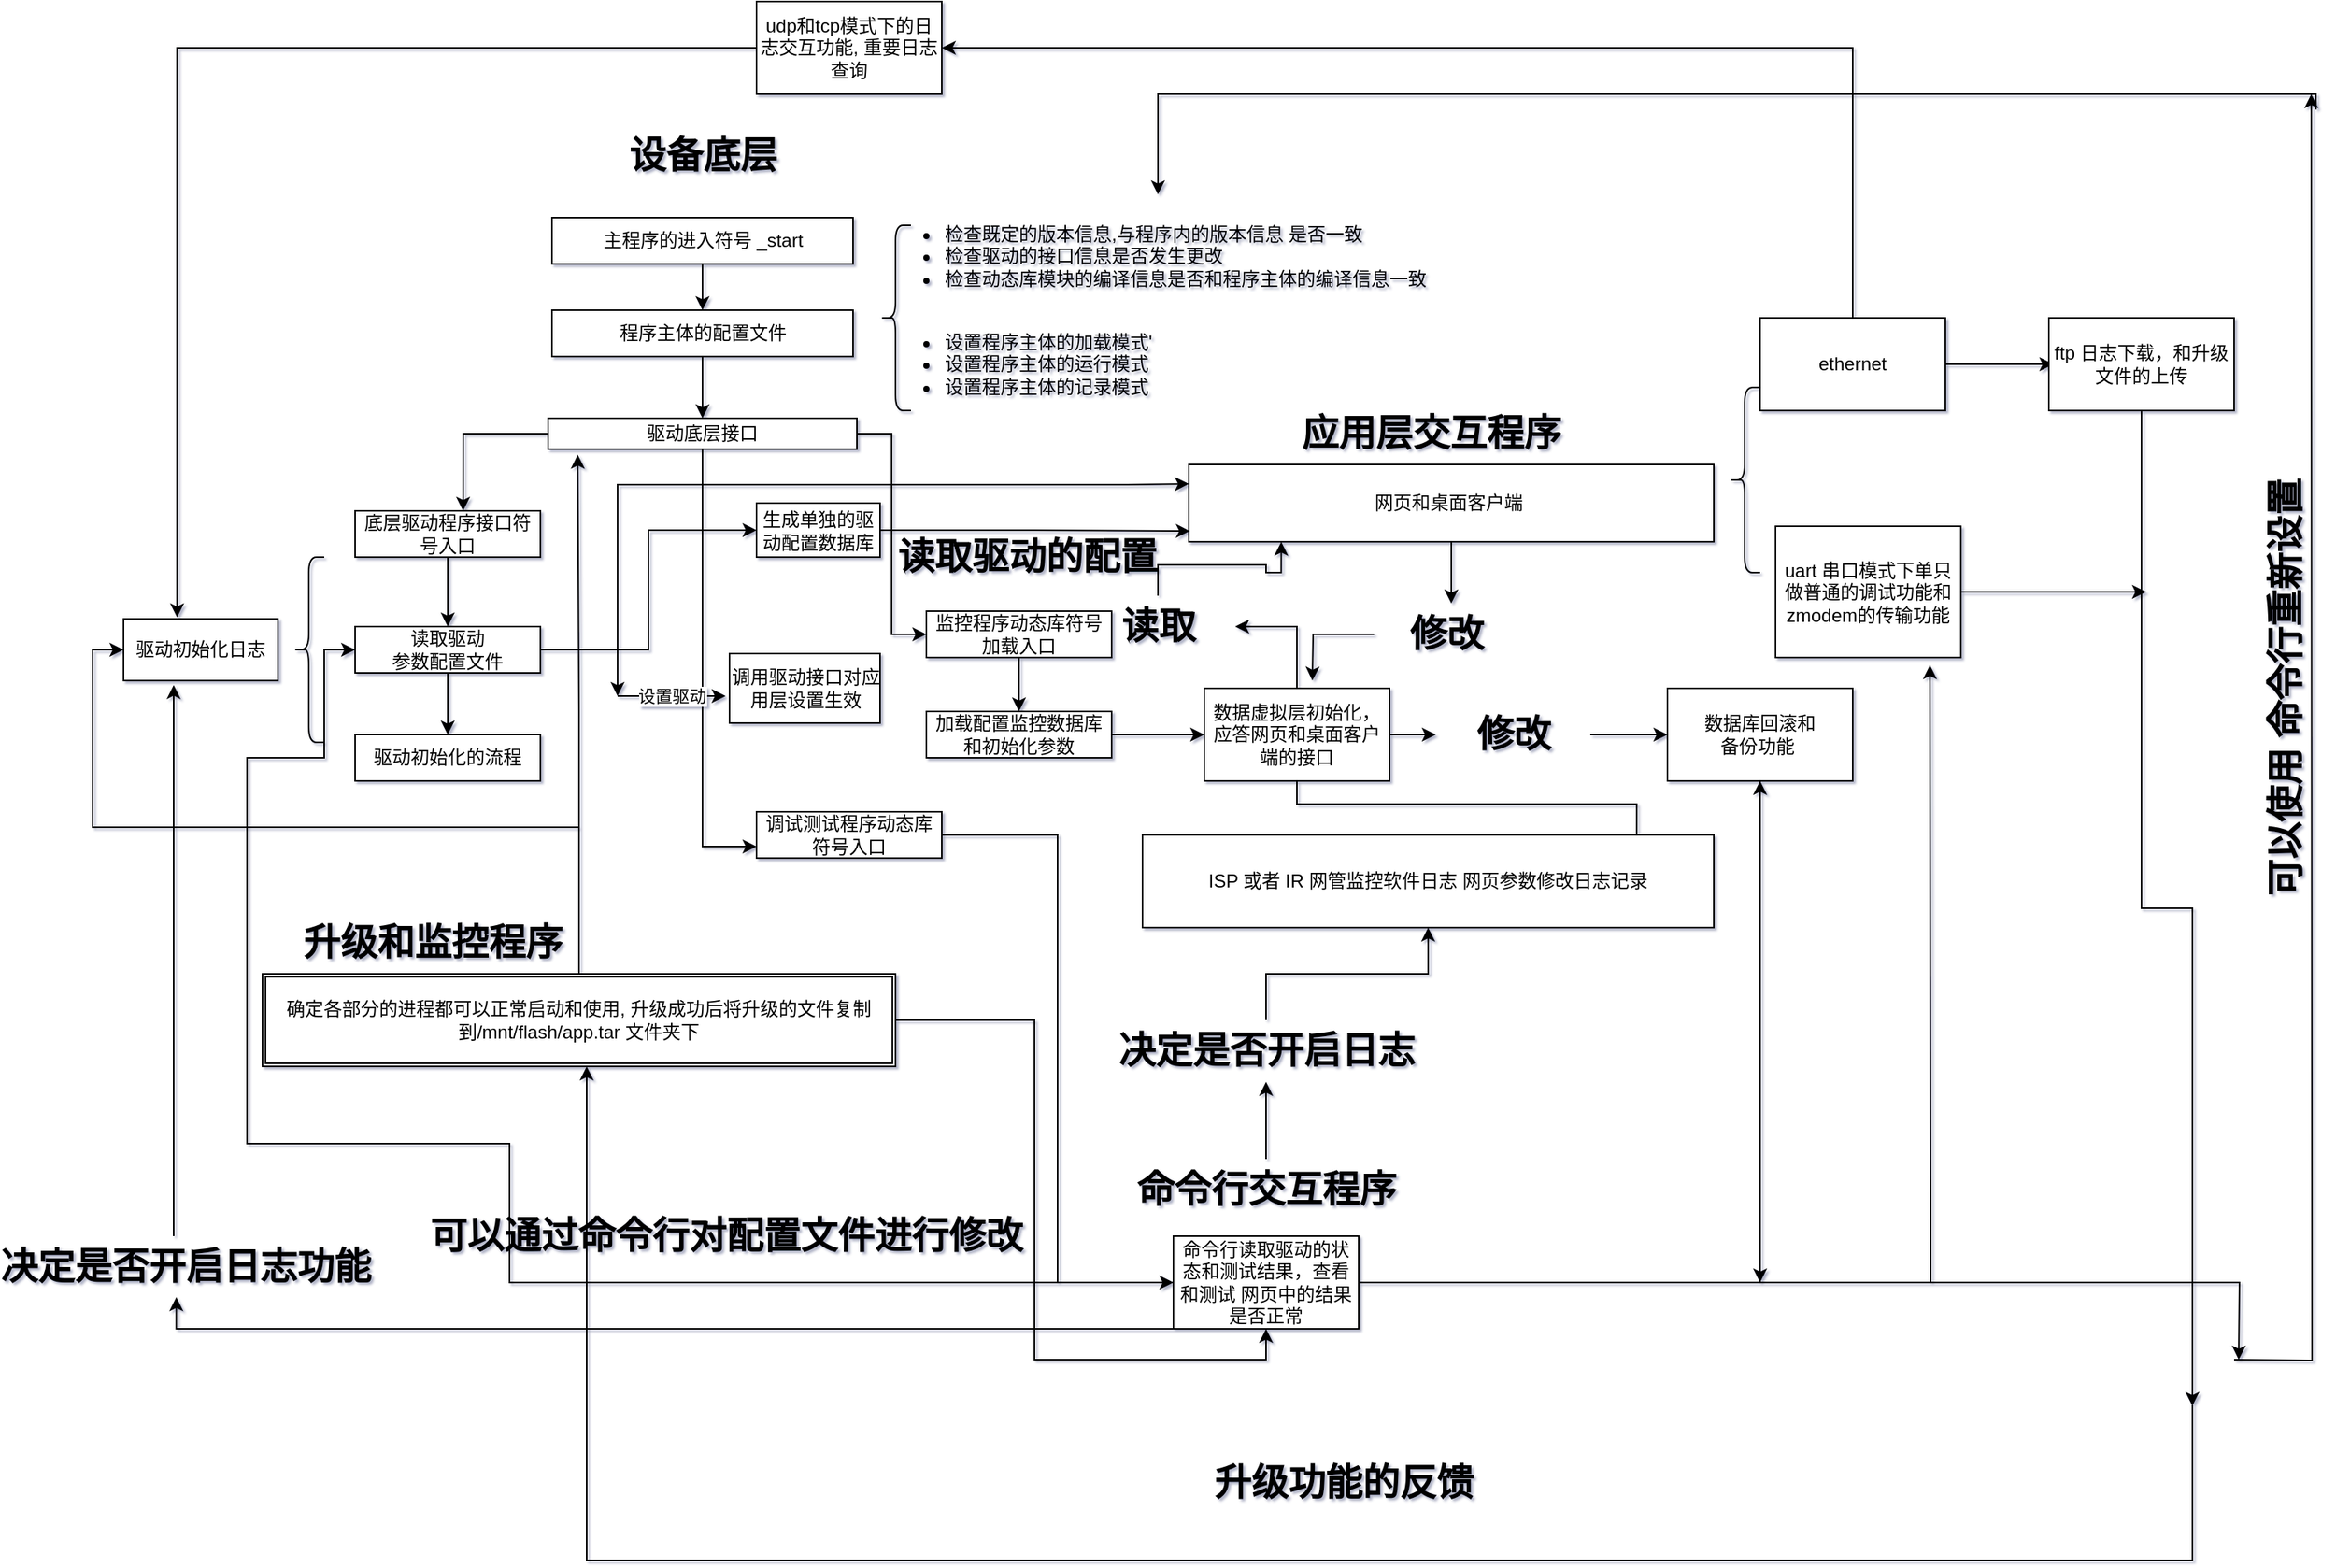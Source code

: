 <mxfile version="15.4.0" type="device" pages="4"><diagram id="JNvBNj6rAkONGL-qfzdJ" name="Arm结构下的驱动程序结构"><mxGraphModel dx="2415" dy="810" grid="1" gridSize="10" guides="1" tooltips="1" connect="1" arrows="1" fold="1" page="1" pageScale="1" pageWidth="827" pageHeight="1169" background="#ffffff" math="0" shadow="1"><root><mxCell id="0"/><mxCell id="1" parent="0"/><mxCell id="C1MMeybapNz4MI1N-N6z-39" style="edgeStyle=orthogonalEdgeStyle;rounded=0;orthogonalLoop=1;jettySize=auto;html=1;" parent="1" source="R7PBh60IUYnLn7gd35p3-3" target="C1MMeybapNz4MI1N-N6z-38" edge="1"><mxGeometry relative="1" as="geometry"/></mxCell><mxCell id="R7PBh60IUYnLn7gd35p3-3" value="监控程序动态库符号加载入口" style="rounded=0;whiteSpace=wrap;html=1;" parent="1" vertex="1"><mxGeometry x="220" y="455" width="120" height="30" as="geometry"/></mxCell><mxCell id="C1MMeybapNz4MI1N-N6z-33" style="edgeStyle=orthogonalEdgeStyle;rounded=0;orthogonalLoop=1;jettySize=auto;html=1;entryX=0.5;entryY=0;entryDx=0;entryDy=0;" parent="1" source="R7PBh60IUYnLn7gd35p3-4" target="C1MMeybapNz4MI1N-N6z-8" edge="1"><mxGeometry relative="1" as="geometry"/></mxCell><mxCell id="R7PBh60IUYnLn7gd35p3-4" value="底层驱动程序接口符号入口" style="rounded=0;whiteSpace=wrap;html=1;" parent="1" vertex="1"><mxGeometry x="-150" y="390" width="120" height="30" as="geometry"/></mxCell><mxCell id="C1MMeybapNz4MI1N-N6z-73" style="edgeStyle=orthogonalEdgeStyle;rounded=0;orthogonalLoop=1;jettySize=auto;html=1;entryX=0;entryY=0.5;entryDx=0;entryDy=0;" parent="1" source="R7PBh60IUYnLn7gd35p3-5" target="C1MMeybapNz4MI1N-N6z-74" edge="1"><mxGeometry relative="1" as="geometry"><mxPoint x="370" y="595" as="targetPoint"/></mxGeometry></mxCell><mxCell id="R7PBh60IUYnLn7gd35p3-5" value="调试测试程序动态库 符号入口" style="rounded=0;whiteSpace=wrap;html=1;" parent="1" vertex="1"><mxGeometry x="110" y="585" width="120" height="30" as="geometry"/></mxCell><mxCell id="C1MMeybapNz4MI1N-N6z-34" value="" style="edgeStyle=orthogonalEdgeStyle;rounded=0;orthogonalLoop=1;jettySize=auto;html=1;" parent="1" source="C1MMeybapNz4MI1N-N6z-8" target="C1MMeybapNz4MI1N-N6z-28" edge="1"><mxGeometry relative="1" as="geometry"/></mxCell><mxCell id="VEeFFGJiNLlVNkfHnyaY-52" style="edgeStyle=orthogonalEdgeStyle;rounded=0;orthogonalLoop=1;jettySize=auto;html=1;entryX=0;entryY=0.5;entryDx=0;entryDy=0;" parent="1" source="C1MMeybapNz4MI1N-N6z-8" target="VEeFFGJiNLlVNkfHnyaY-53" edge="1"><mxGeometry relative="1" as="geometry"><mxPoint x="110" y="480" as="targetPoint"/></mxGeometry></mxCell><mxCell id="C1MMeybapNz4MI1N-N6z-8" value="读取驱动&lt;br&gt;参数配置文件" style="rounded=0;whiteSpace=wrap;html=1;" parent="1" vertex="1"><mxGeometry x="-150" y="465" width="120" height="30" as="geometry"/></mxCell><mxCell id="C1MMeybapNz4MI1N-N6z-54" value="" style="edgeStyle=orthogonalEdgeStyle;rounded=0;orthogonalLoop=1;jettySize=auto;html=1;" parent="1" source="C1MMeybapNz4MI1N-N6z-16" target="C1MMeybapNz4MI1N-N6z-48" edge="1"><mxGeometry relative="1" as="geometry"/></mxCell><mxCell id="C1MMeybapNz4MI1N-N6z-16" value="网页和桌面客户端&amp;nbsp;" style="rounded=0;whiteSpace=wrap;html=1;" parent="1" vertex="1"><mxGeometry x="390" y="360" width="340" height="50" as="geometry"/></mxCell><mxCell id="C1MMeybapNz4MI1N-N6z-19" value="设备底层" style="text;strokeColor=none;fillColor=none;html=1;fontSize=24;fontStyle=1;verticalAlign=middle;align=center;" parent="1" vertex="1"><mxGeometry x="25" y="140" width="100" height="40" as="geometry"/></mxCell><mxCell id="C1MMeybapNz4MI1N-N6z-20" value="应用层交互程序&amp;nbsp;" style="text;strokeColor=none;fillColor=none;html=1;fontSize=24;fontStyle=1;verticalAlign=middle;align=center;" parent="1" vertex="1"><mxGeometry x="490" y="320" width="120" height="40" as="geometry"/></mxCell><mxCell id="C1MMeybapNz4MI1N-N6z-35" style="edgeStyle=orthogonalEdgeStyle;rounded=0;orthogonalLoop=1;jettySize=auto;html=1;entryX=0.583;entryY=0;entryDx=0;entryDy=0;entryPerimeter=0;" parent="1" source="C1MMeybapNz4MI1N-N6z-23" target="R7PBh60IUYnLn7gd35p3-4" edge="1"><mxGeometry relative="1" as="geometry"/></mxCell><mxCell id="C1MMeybapNz4MI1N-N6z-36" style="edgeStyle=orthogonalEdgeStyle;rounded=0;orthogonalLoop=1;jettySize=auto;html=1;entryX=0;entryY=0.5;entryDx=0;entryDy=0;" parent="1" source="C1MMeybapNz4MI1N-N6z-23" target="R7PBh60IUYnLn7gd35p3-3" edge="1"><mxGeometry relative="1" as="geometry"/></mxCell><mxCell id="C1MMeybapNz4MI1N-N6z-37" style="edgeStyle=orthogonalEdgeStyle;rounded=0;orthogonalLoop=1;jettySize=auto;html=1;entryX=0;entryY=0.75;entryDx=0;entryDy=0;" parent="1" source="C1MMeybapNz4MI1N-N6z-23" target="R7PBh60IUYnLn7gd35p3-5" edge="1"><mxGeometry relative="1" as="geometry"/></mxCell><mxCell id="C1MMeybapNz4MI1N-N6z-23" value="驱动底层接口" style="whiteSpace=wrap;html=1;" parent="1" vertex="1"><mxGeometry x="-25" y="330" width="200" height="20" as="geometry"/></mxCell><mxCell id="C1MMeybapNz4MI1N-N6z-28" value="驱动初始化的流程" style="rounded=0;whiteSpace=wrap;html=1;" parent="1" vertex="1"><mxGeometry x="-150" y="535" width="120" height="30" as="geometry"/></mxCell><mxCell id="C1MMeybapNz4MI1N-N6z-41" value="" style="edgeStyle=orthogonalEdgeStyle;rounded=0;orthogonalLoop=1;jettySize=auto;html=1;" parent="1" source="C1MMeybapNz4MI1N-N6z-38" target="C1MMeybapNz4MI1N-N6z-40" edge="1"><mxGeometry relative="1" as="geometry"/></mxCell><mxCell id="C1MMeybapNz4MI1N-N6z-38" value="加载配置监控数据库和初始化参数" style="rounded=0;whiteSpace=wrap;html=1;" parent="1" vertex="1"><mxGeometry x="220" y="520" width="120" height="30" as="geometry"/></mxCell><mxCell id="C1MMeybapNz4MI1N-N6z-64" style="edgeStyle=orthogonalEdgeStyle;rounded=0;orthogonalLoop=1;jettySize=auto;html=1;entryX=1;entryY=0.5;entryDx=0;entryDy=0;" parent="1" source="C1MMeybapNz4MI1N-N6z-40" target="C1MMeybapNz4MI1N-N6z-60" edge="1"><mxGeometry relative="1" as="geometry"/></mxCell><mxCell id="C1MMeybapNz4MI1N-N6z-66" value="" style="edgeStyle=orthogonalEdgeStyle;rounded=0;orthogonalLoop=1;jettySize=auto;html=1;" parent="1" source="C1MMeybapNz4MI1N-N6z-40" target="C1MMeybapNz4MI1N-N6z-65" edge="1"><mxGeometry relative="1" as="geometry"/></mxCell><mxCell id="dx-L80uG-xMZ-1xt5PVe-23" style="edgeStyle=orthogonalEdgeStyle;rounded=0;orthogonalLoop=1;jettySize=auto;html=1;entryX=0.865;entryY=0.167;entryDx=0;entryDy=0;entryPerimeter=0;" parent="1" source="C1MMeybapNz4MI1N-N6z-40" target="dx-L80uG-xMZ-1xt5PVe-17" edge="1"><mxGeometry relative="1" as="geometry"><Array as="points"><mxPoint x="460" y="580"/><mxPoint x="680" y="580"/></Array></mxGeometry></mxCell><mxCell id="C1MMeybapNz4MI1N-N6z-40" value="数据虚拟层初始化，应答网页和桌面客户端的接口" style="whiteSpace=wrap;html=1;rounded=0;" parent="1" vertex="1"><mxGeometry x="400" y="505" width="120" height="60" as="geometry"/></mxCell><mxCell id="C1MMeybapNz4MI1N-N6z-90" style="edgeStyle=orthogonalEdgeStyle;rounded=0;orthogonalLoop=1;jettySize=auto;html=1;" parent="1" source="C1MMeybapNz4MI1N-N6z-44" edge="1"><mxGeometry relative="1" as="geometry"><mxPoint x="760" y="890" as="targetPoint"/></mxGeometry></mxCell><mxCell id="C1MMeybapNz4MI1N-N6z-44" value="数据库回滚和&lt;br&gt;备份功能&amp;nbsp;" style="whiteSpace=wrap;html=1;rounded=0;" parent="1" vertex="1"><mxGeometry x="700" y="505" width="120" height="60" as="geometry"/></mxCell><mxCell id="C1MMeybapNz4MI1N-N6z-51" style="edgeStyle=orthogonalEdgeStyle;rounded=0;orthogonalLoop=1;jettySize=auto;html=1;" parent="1" source="C1MMeybapNz4MI1N-N6z-48" edge="1"><mxGeometry relative="1" as="geometry"><mxPoint x="470" y="500" as="targetPoint"/></mxGeometry></mxCell><mxCell id="C1MMeybapNz4MI1N-N6z-48" value="修改&amp;nbsp;" style="text;strokeColor=none;fillColor=none;html=1;fontSize=24;fontStyle=1;verticalAlign=middle;align=center;" parent="1" vertex="1"><mxGeometry x="510" y="450" width="100" height="40" as="geometry"/></mxCell><mxCell id="VEeFFGJiNLlVNkfHnyaY-58" style="edgeStyle=orthogonalEdgeStyle;rounded=0;orthogonalLoop=1;jettySize=auto;html=1;entryX=0.176;entryY=1;entryDx=0;entryDy=0;entryPerimeter=0;" parent="1" source="C1MMeybapNz4MI1N-N6z-60" target="C1MMeybapNz4MI1N-N6z-16" edge="1"><mxGeometry relative="1" as="geometry"/></mxCell><mxCell id="C1MMeybapNz4MI1N-N6z-60" value="读取" style="text;strokeColor=none;fillColor=none;html=1;fontSize=24;fontStyle=1;verticalAlign=middle;align=center;" parent="1" vertex="1"><mxGeometry x="320" y="445" width="100" height="40" as="geometry"/></mxCell><mxCell id="C1MMeybapNz4MI1N-N6z-70" value="" style="edgeStyle=orthogonalEdgeStyle;rounded=0;orthogonalLoop=1;jettySize=auto;html=1;" parent="1" source="C1MMeybapNz4MI1N-N6z-65" target="C1MMeybapNz4MI1N-N6z-44" edge="1"><mxGeometry relative="1" as="geometry"/></mxCell><mxCell id="C1MMeybapNz4MI1N-N6z-65" value="修改" style="text;strokeColor=none;fillColor=none;html=1;fontSize=24;fontStyle=1;verticalAlign=middle;align=center;" parent="1" vertex="1"><mxGeometry x="550" y="515" width="100" height="40" as="geometry"/></mxCell><mxCell id="C1MMeybapNz4MI1N-N6z-86" style="edgeStyle=orthogonalEdgeStyle;rounded=0;orthogonalLoop=1;jettySize=auto;html=1;" parent="1" source="C1MMeybapNz4MI1N-N6z-74" edge="1"><mxGeometry relative="1" as="geometry"><mxPoint x="870" y="490" as="targetPoint"/></mxGeometry></mxCell><mxCell id="C1MMeybapNz4MI1N-N6z-88" style="edgeStyle=orthogonalEdgeStyle;rounded=0;orthogonalLoop=1;jettySize=auto;html=1;" parent="1" source="C1MMeybapNz4MI1N-N6z-74" target="C1MMeybapNz4MI1N-N6z-44" edge="1"><mxGeometry relative="1" as="geometry"><mxPoint x="750" y="570" as="targetPoint"/></mxGeometry></mxCell><mxCell id="dx-L80uG-xMZ-1xt5PVe-12" style="edgeStyle=orthogonalEdgeStyle;rounded=0;orthogonalLoop=1;jettySize=auto;html=1;entryX=0.325;entryY=1.071;entryDx=0;entryDy=0;entryPerimeter=0;startArrow=none;" parent="1" source="dx-L80uG-xMZ-1xt5PVe-13" target="dx-L80uG-xMZ-1xt5PVe-9" edge="1"><mxGeometry relative="1" as="geometry"><Array as="points"><mxPoint x="-267" y="680"/></Array></mxGeometry></mxCell><mxCell id="dx-L80uG-xMZ-1xt5PVe-15" style="edgeStyle=orthogonalEdgeStyle;rounded=0;orthogonalLoop=1;jettySize=auto;html=1;entryX=0.442;entryY=0.988;entryDx=0;entryDy=0;entryPerimeter=0;" parent="1" source="C1MMeybapNz4MI1N-N6z-74" target="dx-L80uG-xMZ-1xt5PVe-13" edge="1"><mxGeometry relative="1" as="geometry"><Array as="points"><mxPoint x="-266" y="920"/></Array></mxGeometry></mxCell><mxCell id="VEeFFGJiNLlVNkfHnyaY-31" style="edgeStyle=orthogonalEdgeStyle;rounded=0;orthogonalLoop=1;jettySize=auto;html=1;" parent="1" source="C1MMeybapNz4MI1N-N6z-74" edge="1"><mxGeometry relative="1" as="geometry"><mxPoint x="1070" y="940" as="targetPoint"/></mxGeometry></mxCell><mxCell id="9p1pmWXFOGHoBhac0w-X-2" style="edgeStyle=orthogonalEdgeStyle;rounded=0;orthogonalLoop=1;jettySize=auto;html=1;entryX=0;entryY=0.5;entryDx=0;entryDy=0;" edge="1" parent="1" source="C1MMeybapNz4MI1N-N6z-74" target="C1MMeybapNz4MI1N-N6z-8"><mxGeometry relative="1" as="geometry"><mxPoint x="-160" y="480" as="targetPoint"/><Array as="points"><mxPoint x="-50" y="890"/><mxPoint x="-50" y="800"/><mxPoint x="-220" y="800"/><mxPoint x="-220" y="550"/><mxPoint x="-170" y="550"/><mxPoint x="-170" y="480"/></Array></mxGeometry></mxCell><mxCell id="C1MMeybapNz4MI1N-N6z-74" value="命令行读取驱动的状态和测试结果，查看和测试 网页中的结果是否正常" style="whiteSpace=wrap;html=1;rounded=0;" parent="1" vertex="1"><mxGeometry x="380" y="860" width="120" height="60" as="geometry"/></mxCell><mxCell id="VEeFFGJiNLlVNkfHnyaY-2" style="edgeStyle=orthogonalEdgeStyle;rounded=0;orthogonalLoop=1;jettySize=auto;html=1;entryX=1;entryY=0.5;entryDx=0;entryDy=0;" parent="1" source="C1MMeybapNz4MI1N-N6z-80" target="VEeFFGJiNLlVNkfHnyaY-3" edge="1"><mxGeometry relative="1" as="geometry"><mxPoint x="820" y="60" as="targetPoint"/><Array as="points"><mxPoint x="820" y="90"/></Array></mxGeometry></mxCell><mxCell id="VEeFFGJiNLlVNkfHnyaY-6" style="edgeStyle=orthogonalEdgeStyle;rounded=0;orthogonalLoop=1;jettySize=auto;html=1;" parent="1" source="C1MMeybapNz4MI1N-N6z-80" edge="1"><mxGeometry relative="1" as="geometry"><mxPoint x="950" y="295" as="targetPoint"/></mxGeometry></mxCell><mxCell id="C1MMeybapNz4MI1N-N6z-80" value="ethernet" style="whiteSpace=wrap;html=1;rounded=0;" parent="1" vertex="1"><mxGeometry x="760" y="265" width="120" height="60" as="geometry"/></mxCell><mxCell id="VEeFFGJiNLlVNkfHnyaY-18" style="edgeStyle=orthogonalEdgeStyle;rounded=0;orthogonalLoop=1;jettySize=auto;html=1;" parent="1" source="C1MMeybapNz4MI1N-N6z-82" edge="1"><mxGeometry relative="1" as="geometry"><mxPoint x="1010" y="442.5" as="targetPoint"/></mxGeometry></mxCell><mxCell id="C1MMeybapNz4MI1N-N6z-82" value="uart 串口模式下单只做普通的调试功能和zmodem的传输功能" style="whiteSpace=wrap;html=1;rounded=0;" parent="1" vertex="1"><mxGeometry x="770" y="400" width="120" height="85" as="geometry"/></mxCell><mxCell id="C1MMeybapNz4MI1N-N6z-84" value="" style="shape=curlyBracket;whiteSpace=wrap;html=1;rounded=1;size=0.5;" parent="1" vertex="1"><mxGeometry x="740" y="310" width="20" height="120" as="geometry"/></mxCell><mxCell id="dx-L80uG-xMZ-1xt5PVe-22" value="" style="edgeStyle=orthogonalEdgeStyle;rounded=0;orthogonalLoop=1;jettySize=auto;html=1;" parent="1" source="C1MMeybapNz4MI1N-N6z-91" target="dx-L80uG-xMZ-1xt5PVe-19" edge="1"><mxGeometry relative="1" as="geometry"/></mxCell><mxCell id="C1MMeybapNz4MI1N-N6z-91" value="命令行交互程序" style="text;strokeColor=none;fillColor=none;html=1;fontSize=24;fontStyle=1;verticalAlign=middle;align=center;" parent="1" vertex="1"><mxGeometry x="390" y="810" width="100" height="40" as="geometry"/></mxCell><mxCell id="dx-L80uG-xMZ-1xt5PVe-9" value="驱动初始化日志" style="whiteSpace=wrap;html=1;align=center;" parent="1" vertex="1"><mxGeometry x="-300" y="460" width="100" height="40" as="geometry"/></mxCell><mxCell id="dx-L80uG-xMZ-1xt5PVe-10" value="" style="shape=curlyBracket;whiteSpace=wrap;html=1;rounded=1;size=0.5;" parent="1" vertex="1"><mxGeometry x="-190" y="420" width="20" height="120" as="geometry"/></mxCell><mxCell id="dx-L80uG-xMZ-1xt5PVe-13" value="决定是否开启日志功能" style="text;strokeColor=none;fillColor=none;html=1;fontSize=24;fontStyle=1;verticalAlign=middle;align=center;" parent="1" vertex="1"><mxGeometry x="-310" y="860" width="100" height="40" as="geometry"/></mxCell><mxCell id="dx-L80uG-xMZ-1xt5PVe-17" value="ISP 或者 IR 网管监控软件日志 网页参数修改日志记录" style="rounded=0;whiteSpace=wrap;html=1;" parent="1" vertex="1"><mxGeometry x="360" y="600" width="370" height="60" as="geometry"/></mxCell><mxCell id="dx-L80uG-xMZ-1xt5PVe-20" value="" style="edgeStyle=orthogonalEdgeStyle;rounded=0;orthogonalLoop=1;jettySize=auto;html=1;" parent="1" source="dx-L80uG-xMZ-1xt5PVe-19" target="dx-L80uG-xMZ-1xt5PVe-17" edge="1"><mxGeometry relative="1" as="geometry"/></mxCell><mxCell id="dx-L80uG-xMZ-1xt5PVe-19" value="决定是否开启日志" style="text;strokeColor=none;fillColor=none;html=1;fontSize=24;fontStyle=1;verticalAlign=middle;align=center;" parent="1" vertex="1"><mxGeometry x="390" y="720" width="100" height="40" as="geometry"/></mxCell><mxCell id="dx-L80uG-xMZ-1xt5PVe-29" style="edgeStyle=orthogonalEdgeStyle;rounded=0;orthogonalLoop=1;jettySize=auto;html=1;entryX=0.096;entryY=1.183;entryDx=0;entryDy=0;entryPerimeter=0;" parent="1" source="dx-L80uG-xMZ-1xt5PVe-26" target="C1MMeybapNz4MI1N-N6z-23" edge="1"><mxGeometry relative="1" as="geometry"/></mxCell><mxCell id="dx-L80uG-xMZ-1xt5PVe-32" style="edgeStyle=orthogonalEdgeStyle;rounded=0;orthogonalLoop=1;jettySize=auto;html=1;entryX=0;entryY=0.5;entryDx=0;entryDy=0;" parent="1" source="dx-L80uG-xMZ-1xt5PVe-26" target="dx-L80uG-xMZ-1xt5PVe-9" edge="1"><mxGeometry relative="1" as="geometry"/></mxCell><mxCell id="dx-L80uG-xMZ-1xt5PVe-33" style="edgeStyle=orthogonalEdgeStyle;rounded=0;orthogonalLoop=1;jettySize=auto;html=1;entryX=0.5;entryY=1;entryDx=0;entryDy=0;" parent="1" source="dx-L80uG-xMZ-1xt5PVe-26" target="C1MMeybapNz4MI1N-N6z-74" edge="1"><mxGeometry relative="1" as="geometry"/></mxCell><mxCell id="dx-L80uG-xMZ-1xt5PVe-26" value="确定各部分的进程都可以正常启动和使用, 升级成功后将升级的文件复制到/mnt/flash/app.tar 文件夹下" style="shape=ext;double=1;rounded=0;whiteSpace=wrap;html=1;" parent="1" vertex="1"><mxGeometry x="-210" y="690" width="410" height="60" as="geometry"/></mxCell><mxCell id="dx-L80uG-xMZ-1xt5PVe-35" value="升级和监控程序" style="text;strokeColor=none;fillColor=none;html=1;fontSize=24;fontStyle=1;verticalAlign=middle;align=center;" parent="1" vertex="1"><mxGeometry x="-150" y="650" width="100" height="40" as="geometry"/></mxCell><mxCell id="VEeFFGJiNLlVNkfHnyaY-5" style="edgeStyle=orthogonalEdgeStyle;rounded=0;orthogonalLoop=1;jettySize=auto;html=1;entryX=0.347;entryY=-0.026;entryDx=0;entryDy=0;entryPerimeter=0;" parent="1" source="VEeFFGJiNLlVNkfHnyaY-3" target="dx-L80uG-xMZ-1xt5PVe-9" edge="1"><mxGeometry relative="1" as="geometry"><mxPoint x="-230" y="90" as="targetPoint"/></mxGeometry></mxCell><mxCell id="VEeFFGJiNLlVNkfHnyaY-3" value="udp和tcp模式下的日志交互功能, 重要日志查询" style="rounded=0;whiteSpace=wrap;html=1;" parent="1" vertex="1"><mxGeometry x="110" y="60" width="120" height="60" as="geometry"/></mxCell><mxCell id="VEeFFGJiNLlVNkfHnyaY-13" style="edgeStyle=orthogonalEdgeStyle;rounded=0;orthogonalLoop=1;jettySize=auto;html=1;entryX=1;entryY=0;entryDx=0;entryDy=0;" parent="1" source="VEeFFGJiNLlVNkfHnyaY-7" target="VEeFFGJiNLlVNkfHnyaY-12" edge="1"><mxGeometry relative="1" as="geometry"/></mxCell><mxCell id="VEeFFGJiNLlVNkfHnyaY-7" value="ftp 日志下载，和升级文件的上传" style="rounded=0;whiteSpace=wrap;html=1;" parent="1" vertex="1"><mxGeometry x="947" y="265" width="120" height="60" as="geometry"/></mxCell><mxCell id="VEeFFGJiNLlVNkfHnyaY-11" value="升级功能的反馈" style="text;strokeColor=none;fillColor=none;html=1;fontSize=24;fontStyle=1;verticalAlign=middle;align=center;" parent="1" vertex="1"><mxGeometry x="440" y="1000" width="100" height="40" as="geometry"/></mxCell><mxCell id="VEeFFGJiNLlVNkfHnyaY-12" value="" style="shape=partialRectangle;whiteSpace=wrap;html=1;bottom=1;right=1;left=1;top=0;fillColor=none;routingCenterX=-0.5;" parent="1" vertex="1"><mxGeometry y="970" width="1040" height="100" as="geometry"/></mxCell><mxCell id="VEeFFGJiNLlVNkfHnyaY-16" value="" style="edgeStyle=segmentEdgeStyle;endArrow=classic;html=1;rounded=0;exitX=0;exitY=0;exitDx=0;exitDy=0;" parent="1" source="VEeFFGJiNLlVNkfHnyaY-12" edge="1"><mxGeometry width="50" height="50" relative="1" as="geometry"><mxPoint x="-50" y="800" as="sourcePoint"/><mxPoint y="750" as="targetPoint"/></mxGeometry></mxCell><mxCell id="VEeFFGJiNLlVNkfHnyaY-19" value="" style="shape=curlyBracket;whiteSpace=wrap;html=1;rounded=1;" parent="1" vertex="1"><mxGeometry x="190" y="205" width="20" height="120" as="geometry"/></mxCell><mxCell id="VEeFFGJiNLlVNkfHnyaY-20" value="&lt;ul&gt;&lt;li&gt;检查既定的版本信息,与程序内的版本信息 是否一致&lt;/li&gt;&lt;li&gt;检查驱动的接口信息是否发生更改&lt;/li&gt;&lt;li&gt;检查动态库模块的编译信息是否和程序主体的编译信息一致&lt;/li&gt;&lt;/ul&gt;" style="text;strokeColor=none;fillColor=none;html=1;whiteSpace=wrap;verticalAlign=middle;overflow=hidden;" parent="1" vertex="1"><mxGeometry x="190" y="185" width="400" height="80" as="geometry"/></mxCell><mxCell id="VEeFFGJiNLlVNkfHnyaY-22" value="&lt;ul&gt;&lt;li&gt;设置程序主体的加载模式'&lt;/li&gt;&lt;li&gt;设置程序主体的运行模式&lt;/li&gt;&lt;li&gt;设置程序主体的记录模式&lt;/li&gt;&lt;/ul&gt;" style="text;strokeColor=none;fillColor=none;html=1;whiteSpace=wrap;verticalAlign=middle;overflow=hidden;" parent="1" vertex="1"><mxGeometry x="190" y="255" width="400" height="80" as="geometry"/></mxCell><mxCell id="VEeFFGJiNLlVNkfHnyaY-29" value="" style="endArrow=classic;html=1;rounded=0;edgeStyle=orthogonalEdgeStyle;" parent="1" edge="1"><mxGeometry width="50" height="50" relative="1" as="geometry"><mxPoint x="1067" y="940" as="sourcePoint"/><mxPoint x="1117" y="120" as="targetPoint"/></mxGeometry></mxCell><mxCell id="VEeFFGJiNLlVNkfHnyaY-30" value="" style="endArrow=classic;html=1;rounded=0;edgeStyle=orthogonalEdgeStyle;" parent="1" target="VEeFFGJiNLlVNkfHnyaY-20" edge="1"><mxGeometry width="50" height="50" relative="1" as="geometry"><mxPoint x="1120" y="130" as="sourcePoint"/><mxPoint x="997" y="80" as="targetPoint"/><Array as="points"><mxPoint x="1120" y="120"/><mxPoint x="370" y="120"/></Array></mxGeometry></mxCell><mxCell id="VEeFFGJiNLlVNkfHnyaY-32" value="可以使用 命令行重新设置" style="text;strokeColor=none;fillColor=none;html=1;fontSize=24;fontStyle=1;verticalAlign=middle;align=center;rotation=270;" parent="1" vertex="1"><mxGeometry x="1050" y="485" width="100" height="40" as="geometry"/></mxCell><mxCell id="VEeFFGJiNLlVNkfHnyaY-51" style="edgeStyle=orthogonalEdgeStyle;rounded=0;orthogonalLoop=1;jettySize=auto;html=1;entryX=0.5;entryY=0;entryDx=0;entryDy=0;" parent="1" source="VEeFFGJiNLlVNkfHnyaY-33" target="C1MMeybapNz4MI1N-N6z-23" edge="1"><mxGeometry relative="1" as="geometry"/></mxCell><mxCell id="VEeFFGJiNLlVNkfHnyaY-33" value="程序主体的配置文件" style="rounded=0;whiteSpace=wrap;html=1;" parent="1" vertex="1"><mxGeometry x="-22.5" y="260" width="195" height="30" as="geometry"/></mxCell><mxCell id="VEeFFGJiNLlVNkfHnyaY-50" style="edgeStyle=orthogonalEdgeStyle;rounded=0;orthogonalLoop=1;jettySize=auto;html=1;" parent="1" source="VEeFFGJiNLlVNkfHnyaY-48" edge="1"><mxGeometry relative="1" as="geometry"><mxPoint x="75" y="260" as="targetPoint"/></mxGeometry></mxCell><mxCell id="VEeFFGJiNLlVNkfHnyaY-48" value="主程序的进入符号 _start" style="rounded=0;whiteSpace=wrap;html=1;" parent="1" vertex="1"><mxGeometry x="-22.5" y="200" width="195" height="30" as="geometry"/></mxCell><mxCell id="VEeFFGJiNLlVNkfHnyaY-56" style="edgeStyle=orthogonalEdgeStyle;rounded=0;orthogonalLoop=1;jettySize=auto;html=1;entryX=0.002;entryY=0.862;entryDx=0;entryDy=0;entryPerimeter=0;" parent="1" source="VEeFFGJiNLlVNkfHnyaY-53" target="C1MMeybapNz4MI1N-N6z-16" edge="1"><mxGeometry relative="1" as="geometry"/></mxCell><mxCell id="VEeFFGJiNLlVNkfHnyaY-53" value="生成单独的驱动配置数据库" style="rounded=0;whiteSpace=wrap;html=1;" parent="1" vertex="1"><mxGeometry x="110" y="385" width="80" height="35" as="geometry"/></mxCell><mxCell id="VEeFFGJiNLlVNkfHnyaY-59" value="读取驱动的配置" style="text;strokeColor=none;fillColor=none;html=1;fontSize=24;fontStyle=1;verticalAlign=middle;align=center;" parent="1" vertex="1"><mxGeometry x="250" y="410" width="70" height="20" as="geometry"/></mxCell><mxCell id="VEeFFGJiNLlVNkfHnyaY-61" value="调用驱动接口对应用层设置生效" style="rounded=0;whiteSpace=wrap;html=1;" parent="1" vertex="1"><mxGeometry x="92.5" y="482.5" width="97.5" height="45" as="geometry"/></mxCell><mxCell id="VEeFFGJiNLlVNkfHnyaY-62" value="" style="endArrow=classic;startArrow=classic;html=1;rounded=0;edgeStyle=orthogonalEdgeStyle;entryX=0;entryY=0.25;entryDx=0;entryDy=0;" parent="1" target="C1MMeybapNz4MI1N-N6z-16" edge="1"><mxGeometry width="50" height="50" relative="1" as="geometry"><mxPoint x="20" y="510" as="sourcePoint"/><mxPoint x="300" y="340" as="targetPoint"/><Array as="points"><mxPoint x="250" y="373"/><mxPoint x="260" y="373"/><mxPoint x="350" y="370"/></Array></mxGeometry></mxCell><mxCell id="VEeFFGJiNLlVNkfHnyaY-64" value="设置驱动" style="endArrow=classic;html=1;rounded=0;edgeStyle=orthogonalEdgeStyle;" parent="1" edge="1"><mxGeometry relative="1" as="geometry"><mxPoint x="20" y="510" as="sourcePoint"/><mxPoint x="90" y="510" as="targetPoint"/></mxGeometry></mxCell><mxCell id="9p1pmWXFOGHoBhac0w-X-3" value="可以通过命令行对配置文件进行修改" style="text;strokeColor=none;fillColor=none;html=1;fontSize=24;fontStyle=1;verticalAlign=middle;align=center;" vertex="1" parent="1"><mxGeometry x="40" y="840" width="100" height="40" as="geometry"/></mxCell></root></mxGraphModel></diagram><diagram id="XIytTfPrfh1Kkr0u6Kuz" name="脚本启动流程"><mxGraphModel dx="1315" dy="671" grid="1" gridSize="10" guides="1" tooltips="1" connect="1" arrows="1" fold="1" page="1" pageScale="1" pageWidth="827" pageHeight="1169" math="0" shadow="0"><root><mxCell id="Q02sv3OAnqMvmvyS8m0M-0"/><mxCell id="Q02sv3OAnqMvmvyS8m0M-1" parent="Q02sv3OAnqMvmvyS8m0M-0"/><mxCell id="ZrBhC4zL5Dcd2Gm9qFzT-10" style="edgeStyle=orthogonalEdgeStyle;rounded=0;orthogonalLoop=1;jettySize=auto;html=1;entryX=0.5;entryY=0;entryDx=0;entryDy=0;" parent="Q02sv3OAnqMvmvyS8m0M-1" source="Q02sv3OAnqMvmvyS8m0M-2" target="Q02sv3OAnqMvmvyS8m0M-3" edge="1"><mxGeometry relative="1" as="geometry"><mxPoint x="390" y="220" as="targetPoint"/></mxGeometry></mxCell><mxCell id="ZrBhC4zL5Dcd2Gm9qFzT-21" style="edgeStyle=orthogonalEdgeStyle;rounded=0;orthogonalLoop=1;jettySize=auto;html=1;entryX=0.5;entryY=0;entryDx=0;entryDy=0;" parent="Q02sv3OAnqMvmvyS8m0M-1" source="Q02sv3OAnqMvmvyS8m0M-2" target="Q02sv3OAnqMvmvyS8m0M-5" edge="1"><mxGeometry relative="1" as="geometry"/></mxCell><mxCell id="ZrBhC4zL5Dcd2Gm9qFzT-22" style="edgeStyle=orthogonalEdgeStyle;rounded=0;orthogonalLoop=1;jettySize=auto;html=1;entryX=0.5;entryY=0;entryDx=0;entryDy=0;" parent="Q02sv3OAnqMvmvyS8m0M-1" source="Q02sv3OAnqMvmvyS8m0M-2" target="ZrBhC4zL5Dcd2Gm9qFzT-11" edge="1"><mxGeometry relative="1" as="geometry"/></mxCell><mxCell id="Q02sv3OAnqMvmvyS8m0M-2" value="创建程序需要使用的目录" style="rounded=0;whiteSpace=wrap;html=1;" parent="Q02sv3OAnqMvmvyS8m0M-1" vertex="1"><mxGeometry x="280" y="200" width="220" height="30" as="geometry"/></mxCell><mxCell id="ZrBhC4zL5Dcd2Gm9qFzT-27" style="edgeStyle=orthogonalEdgeStyle;rounded=0;orthogonalLoop=1;jettySize=auto;html=1;" parent="Q02sv3OAnqMvmvyS8m0M-1" source="Q02sv3OAnqMvmvyS8m0M-3" target="ZrBhC4zL5Dcd2Gm9qFzT-24" edge="1"><mxGeometry relative="1" as="geometry"><Array as="points"><mxPoint x="140" y="330"/></Array></mxGeometry></mxCell><mxCell id="Q02sv3OAnqMvmvyS8m0M-3" value="启动驱动监控程序" style="whiteSpace=wrap;html=1;rounded=0;" parent="Q02sv3OAnqMvmvyS8m0M-1" vertex="1"><mxGeometry x="280" y="270" width="220" height="40" as="geometry"/></mxCell><mxCell id="ZrBhC4zL5Dcd2Gm9qFzT-34" style="edgeStyle=orthogonalEdgeStyle;rounded=0;orthogonalLoop=1;jettySize=auto;html=1;" parent="Q02sv3OAnqMvmvyS8m0M-1" source="Q02sv3OAnqMvmvyS8m0M-5" edge="1"><mxGeometry relative="1" as="geometry"><mxPoint x="390" y="440" as="targetPoint"/><Array as="points"><mxPoint x="630" y="440"/></Array></mxGeometry></mxCell><mxCell id="Q02sv3OAnqMvmvyS8m0M-5" value="watcdog 检测驱动监控程序的异常记录" style="whiteSpace=wrap;html=1;rounded=0;" parent="Q02sv3OAnqMvmvyS8m0M-1" vertex="1"><mxGeometry x="520" y="270" width="220" height="40" as="geometry"/></mxCell><mxCell id="Q02sv3OAnqMvmvyS8m0M-7" value="重新启动板卡" style="whiteSpace=wrap;html=1;rounded=0;" parent="Q02sv3OAnqMvmvyS8m0M-1" vertex="1"><mxGeometry x="295" y="560" width="190" height="20" as="geometry"/></mxCell><mxCell id="ZrBhC4zL5Dcd2Gm9qFzT-11" value="启动web server" style="whiteSpace=wrap;html=1;rounded=0;" parent="Q02sv3OAnqMvmvyS8m0M-1" vertex="1"><mxGeometry x="40" y="270" width="220" height="40" as="geometry"/></mxCell><mxCell id="ZrBhC4zL5Dcd2Gm9qFzT-36" value="" style="edgeStyle=orthogonalEdgeStyle;rounded=0;orthogonalLoop=1;jettySize=auto;html=1;" parent="Q02sv3OAnqMvmvyS8m0M-1" source="ZrBhC4zL5Dcd2Gm9qFzT-16" target="ZrBhC4zL5Dcd2Gm9qFzT-33" edge="1"><mxGeometry relative="1" as="geometry"/></mxCell><UserObject label="如果异常" placeholders="1" name="Variable" id="ZrBhC4zL5Dcd2Gm9qFzT-16"><mxCell style="text;html=1;strokeColor=none;fillColor=none;align=center;verticalAlign=middle;whiteSpace=wrap;overflow=hidden;" parent="Q02sv3OAnqMvmvyS8m0M-1" vertex="1"><mxGeometry x="350" y="460" width="80" height="20" as="geometry"/></mxCell></UserObject><mxCell id="ZrBhC4zL5Dcd2Gm9qFzT-28" style="edgeStyle=orthogonalEdgeStyle;rounded=0;orthogonalLoop=1;jettySize=auto;html=1;entryX=0.81;entryY=1.085;entryDx=0;entryDy=0;entryPerimeter=0;" parent="Q02sv3OAnqMvmvyS8m0M-1" source="ZrBhC4zL5Dcd2Gm9qFzT-24" target="Q02sv3OAnqMvmvyS8m0M-3" edge="1"><mxGeometry relative="1" as="geometry"/></mxCell><mxCell id="ZrBhC4zL5Dcd2Gm9qFzT-30" style="edgeStyle=orthogonalEdgeStyle;rounded=0;orthogonalLoop=1;jettySize=auto;html=1;entryX=0.5;entryY=0;entryDx=0;entryDy=0;" parent="Q02sv3OAnqMvmvyS8m0M-1" source="ZrBhC4zL5Dcd2Gm9qFzT-24" target="ZrBhC4zL5Dcd2Gm9qFzT-16" edge="1"><mxGeometry relative="1" as="geometry"/></mxCell><mxCell id="ZrBhC4zL5Dcd2Gm9qFzT-24" value="如果发现驱动监控程序异常" style="whiteSpace=wrap;html=1;rounded=0;" parent="Q02sv3OAnqMvmvyS8m0M-1" vertex="1"><mxGeometry x="30" y="380" width="220" height="40" as="geometry"/></mxCell><UserObject label="如果重新启动三次还是异常" placeholders="1" name="Variable" id="ZrBhC4zL5Dcd2Gm9qFzT-29"><mxCell style="text;html=1;strokeColor=none;fillColor=none;align=center;verticalAlign=middle;whiteSpace=wrap;overflow=hidden;" parent="Q02sv3OAnqMvmvyS8m0M-1" vertex="1"><mxGeometry x="340" y="360" width="80" height="40" as="geometry"/></mxCell></UserObject><mxCell id="ZrBhC4zL5Dcd2Gm9qFzT-37" value="" style="edgeStyle=orthogonalEdgeStyle;rounded=0;orthogonalLoop=1;jettySize=auto;html=1;" parent="Q02sv3OAnqMvmvyS8m0M-1" source="ZrBhC4zL5Dcd2Gm9qFzT-33" target="Q02sv3OAnqMvmvyS8m0M-7" edge="1"><mxGeometry relative="1" as="geometry"/></mxCell><mxCell id="ZrBhC4zL5Dcd2Gm9qFzT-33" value="填写日志记录和板卡启动记录" style="whiteSpace=wrap;html=1;rounded=0;" parent="Q02sv3OAnqMvmvyS8m0M-1" vertex="1"><mxGeometry x="295" y="510" width="190" height="20" as="geometry"/></mxCell><mxCell id="2ng7mr9s4WK1Qbx-Z9LZ-0" value="bash 脚本启动流程" style="text;strokeColor=none;fillColor=none;html=1;fontSize=24;fontStyle=1;verticalAlign=middle;align=center;" parent="Q02sv3OAnqMvmvyS8m0M-1" vertex="1"><mxGeometry x="135" y="130" width="510" height="40" as="geometry"/></mxCell></root></mxGraphModel></diagram><diagram id="1UdD7Slofz2TGLknFekj" name="程序结构目录"><mxGraphModel dx="1315" dy="671" grid="1" gridSize="10" guides="1" tooltips="1" connect="1" arrows="1" fold="1" page="1" pageScale="1" pageWidth="827" pageHeight="1169" math="0" shadow="0"><root><mxCell id="4dRlAIifC3Y8JHosTIUt-0"/><mxCell id="4dRlAIifC3Y8JHosTIUt-1" parent="4dRlAIifC3Y8JHosTIUt-0"/><mxCell id="PCk72nsC9Q3X-sJ_wKA3-4" value="linux 设备程序的目录结构" style="text;strokeColor=none;fillColor=none;html=1;fontSize=24;fontStyle=1;verticalAlign=middle;align=center;" parent="4dRlAIifC3Y8JHosTIUt-1" vertex="1"><mxGeometry x="210" y="40" width="460" height="80" as="geometry"/></mxCell><mxCell id="PCk72nsC9Q3X-sJ_wKA3-12" value="/mnt" style="rounded=0;whiteSpace=wrap;html=1;" parent="4dRlAIifC3Y8JHosTIUt-1" vertex="1"><mxGeometry x="120" y="305" width="120" height="30" as="geometry"/></mxCell><mxCell id="PCk72nsC9Q3X-sJ_wKA3-16" value="" style="strokeWidth=2;html=1;shape=mxgraph.flowchart.annotation_2;align=left;labelPosition=right;pointerEvents=1;" parent="4dRlAIifC3Y8JHosTIUt-1" vertex="1"><mxGeometry x="240" y="215" width="80" height="200" as="geometry"/></mxCell><mxCell id="PCk72nsC9Q3X-sJ_wKA3-17" value="flash" style="rounded=0;whiteSpace=wrap;html=1;" parent="4dRlAIifC3Y8JHosTIUt-1" vertex="1"><mxGeometry x="320" y="200" width="120" height="30" as="geometry"/></mxCell><mxCell id="PCk72nsC9Q3X-sJ_wKA3-18" value="ram" style="rounded=0;whiteSpace=wrap;html=1;" parent="4dRlAIifC3Y8JHosTIUt-1" vertex="1"><mxGeometry x="320" y="270" width="120" height="30" as="geometry"/></mxCell><mxCell id="PCk72nsC9Q3X-sJ_wKA3-19" value="upgrade" style="rounded=0;whiteSpace=wrap;html=1;" parent="4dRlAIifC3Y8JHosTIUt-1" vertex="1"><mxGeometry x="320" y="410" width="120" height="30" as="geometry"/></mxCell><mxCell id="PCk72nsC9Q3X-sJ_wKA3-23" value="软件升级文件夹" style="text;strokeColor=none;fillColor=none;html=1;fontSize=24;fontStyle=1;verticalAlign=middle;align=center;" parent="4dRlAIifC3Y8JHosTIUt-1" vertex="1"><mxGeometry x="330" y="370" width="100" height="40" as="geometry"/></mxCell><mxCell id="PCk72nsC9Q3X-sJ_wKA3-24" value="程序运行文件夹" style="text;strokeColor=none;fillColor=none;html=1;fontSize=24;fontStyle=1;verticalAlign=middle;align=center;" parent="4dRlAIifC3Y8JHosTIUt-1" vertex="1"><mxGeometry x="330" y="230" width="100" height="40" as="geometry"/></mxCell><mxCell id="PCk72nsC9Q3X-sJ_wKA3-25" value="程序备份和日志" style="text;strokeColor=none;fillColor=none;html=1;fontSize=24;fontStyle=1;verticalAlign=middle;align=center;" parent="4dRlAIifC3Y8JHosTIUt-1" vertex="1"><mxGeometry x="330" y="160" width="100" height="40" as="geometry"/></mxCell><mxCell id="PCk72nsC9Q3X-sJ_wKA3-26" value="" style="strokeWidth=2;html=1;shape=mxgraph.flowchart.annotation_2;align=left;labelPosition=right;pointerEvents=1;" parent="4dRlAIifC3Y8JHosTIUt-1" vertex="1"><mxGeometry x="440" y="147.5" width="60" height="130" as="geometry"/></mxCell><mxCell id="PCk72nsC9Q3X-sJ_wKA3-27" value="app.tar" style="rounded=0;whiteSpace=wrap;html=1;" parent="4dRlAIifC3Y8JHosTIUt-1" vertex="1"><mxGeometry x="500" y="130" width="120" height="30" as="geometry"/></mxCell><mxCell id="PCk72nsC9Q3X-sJ_wKA3-28" value="log" style="rounded=0;whiteSpace=wrap;html=1;" parent="4dRlAIifC3Y8JHosTIUt-1" vertex="1"><mxGeometry x="500" y="260" width="120" height="30" as="geometry"/></mxCell><mxCell id="PCk72nsC9Q3X-sJ_wKA3-29" value="" style="line;strokeWidth=2;html=1;" parent="4dRlAIifC3Y8JHosTIUt-1" vertex="1"><mxGeometry x="470" y="180" width="30" height="10" as="geometry"/></mxCell><mxCell id="PCk72nsC9Q3X-sJ_wKA3-30" value="script" style="rounded=0;whiteSpace=wrap;html=1;" parent="4dRlAIifC3Y8JHosTIUt-1" vertex="1"><mxGeometry x="500" y="170" width="120" height="30" as="geometry"/></mxCell><mxCell id="PCk72nsC9Q3X-sJ_wKA3-31" value="web" style="rounded=0;whiteSpace=wrap;html=1;" parent="4dRlAIifC3Y8JHosTIUt-1" vertex="1"><mxGeometry x="320" y="335" width="120" height="30" as="geometry"/></mxCell><mxCell id="PCk72nsC9Q3X-sJ_wKA3-32" value="网页静态资源和桌面程序" style="text;strokeColor=none;fillColor=none;html=1;fontSize=24;fontStyle=1;verticalAlign=middle;align=center;" parent="4dRlAIifC3Y8JHosTIUt-1" vertex="1"><mxGeometry x="370" y="295" width="100" height="40" as="geometry"/></mxCell><mxCell id="PCk72nsC9Q3X-sJ_wKA3-33" value="" style="line;strokeWidth=2;html=1;" parent="4dRlAIifC3Y8JHosTIUt-1" vertex="1"><mxGeometry x="280" y="280" width="40" height="10" as="geometry"/></mxCell><mxCell id="PCk72nsC9Q3X-sJ_wKA3-34" value="" style="line;strokeWidth=2;html=1;" parent="4dRlAIifC3Y8JHosTIUt-1" vertex="1"><mxGeometry x="280" y="345" width="40" height="10" as="geometry"/></mxCell><mxCell id="PCk72nsC9Q3X-sJ_wKA3-35" value="config" style="rounded=0;whiteSpace=wrap;html=1;" parent="4dRlAIifC3Y8JHosTIUt-1" vertex="1"><mxGeometry x="500" y="215" width="120" height="30" as="geometry"/></mxCell><mxCell id="PCk72nsC9Q3X-sJ_wKA3-36" value="" style="line;strokeWidth=2;html=1;" parent="4dRlAIifC3Y8JHosTIUt-1" vertex="1"><mxGeometry x="470" y="225" width="30" height="10" as="geometry"/></mxCell><mxCell id="PCk72nsC9Q3X-sJ_wKA3-38" value="文件夹说明" style="swimlane;" parent="4dRlAIifC3Y8JHosTIUt-1" vertex="1"><mxGeometry x="627" y="130" width="200" height="160" as="geometry"/></mxCell><mxCell id="PCk72nsC9Q3X-sJ_wKA3-39" value="app.tar : 原始文件压缩版本的文件夹" style="text;html=1;align=center;verticalAlign=middle;resizable=0;points=[];autosize=1;strokeColor=none;fillColor=none;" parent="PCk72nsC9Q3X-sJ_wKA3-38" vertex="1"><mxGeometry x="-5" y="40" width="210" height="20" as="geometry"/></mxCell><mxCell id="PCk72nsC9Q3X-sJ_wKA3-40" value="script : 所有使用的脚本文件夹" style="text;html=1;align=center;verticalAlign=middle;resizable=0;points=[];autosize=1;strokeColor=none;fillColor=none;" parent="PCk72nsC9Q3X-sJ_wKA3-38" vertex="1"><mxGeometry y="70" width="170" height="20" as="geometry"/></mxCell><mxCell id="PCk72nsC9Q3X-sJ_wKA3-41" value="config: 所有的配置文件的夹" style="text;html=1;align=center;verticalAlign=middle;resizable=0;points=[];autosize=1;strokeColor=none;fillColor=none;" parent="PCk72nsC9Q3X-sJ_wKA3-38" vertex="1"><mxGeometry y="100" width="160" height="20" as="geometry"/></mxCell><mxCell id="PCk72nsC9Q3X-sJ_wKA3-42" value="log: 所有的日志存储的文件夹" style="text;html=1;align=center;verticalAlign=middle;resizable=0;points=[];autosize=1;strokeColor=none;fillColor=none;" parent="PCk72nsC9Q3X-sJ_wKA3-38" vertex="1"><mxGeometry y="130" width="170" height="20" as="geometry"/></mxCell></root></mxGraphModel></diagram><diagram id="fZ4-ClRDLoNGE6-Q_Ns4" name="网页和桌面程序的布局"><mxGraphModel dx="2302" dy="1174" grid="1" gridSize="10" guides="1" tooltips="1" connect="1" arrows="1" fold="1" page="1" pageScale="1" pageWidth="827" pageHeight="1169" math="0" shadow="0"><root><mxCell id="eXkF1GtH5pl2FPu42X4z-0"/><mxCell id="eXkF1GtH5pl2FPu42X4z-1" parent="eXkF1GtH5pl2FPu42X4z-0"/><mxCell id="eXkF1GtH5pl2FPu42X4z-2" value="桌面程序布局主布局" style="text;strokeColor=none;fillColor=none;html=1;fontSize=24;fontStyle=1;verticalAlign=middle;align=center;" parent="eXkF1GtH5pl2FPu42X4z-1" vertex="1"><mxGeometry x="500" y="20" width="670" height="110" as="geometry"/></mxCell><mxCell id="eXkF1GtH5pl2FPu42X4z-3" value="" style="rounded=1;whiteSpace=wrap;html=1;absoluteArcSize=1;arcSize=14;strokeWidth=2;" parent="eXkF1GtH5pl2FPu42X4z-1" vertex="1"><mxGeometry x="50" y="170" width="800" height="600" as="geometry"/></mxCell><mxCell id="eXkF1GtH5pl2FPu42X4z-4" value="桌面布局600*800" style="text;strokeColor=none;fillColor=none;html=1;fontSize=24;fontStyle=1;verticalAlign=middle;align=center;rotation=90;" parent="eXkF1GtH5pl2FPu42X4z-1" vertex="1"><mxGeometry x="827" y="450" width="100" height="40" as="geometry"/></mxCell><mxCell id="X5XlZh9hG7WBZtRxQcBz-1" value="状态栏" style="rounded=0;whiteSpace=wrap;html=1;" parent="eXkF1GtH5pl2FPu42X4z-1" vertex="1"><mxGeometry x="50" y="750" width="800" height="20" as="geometry"/></mxCell><mxCell id="X5XlZh9hG7WBZtRxQcBz-2" value="文件" style="rounded=0;whiteSpace=wrap;html=1;" parent="eXkF1GtH5pl2FPu42X4z-1" vertex="1"><mxGeometry x="50" y="170" width="120" height="30" as="geometry"/></mxCell><mxCell id="X5XlZh9hG7WBZtRxQcBz-3" value="工具" style="rounded=0;whiteSpace=wrap;html=1;" parent="eXkF1GtH5pl2FPu42X4z-1" vertex="1"><mxGeometry x="170" y="170" width="120" height="30" as="geometry"/></mxCell><mxCell id="X5XlZh9hG7WBZtRxQcBz-4" value="编辑" style="rounded=0;whiteSpace=wrap;html=1;" parent="eXkF1GtH5pl2FPu42X4z-1" vertex="1"><mxGeometry x="290" y="170" width="120" height="30" as="geometry"/></mxCell><mxCell id="X5XlZh9hG7WBZtRxQcBz-8" value="帮助" style="rounded=0;whiteSpace=wrap;html=1;" parent="eXkF1GtH5pl2FPu42X4z-1" vertex="1"><mxGeometry x="410" y="170" width="120" height="30" as="geometry"/></mxCell><mxCell id="X5XlZh9hG7WBZtRxQcBz-9" value="日志" style="rounded=0;whiteSpace=wrap;html=1;" parent="eXkF1GtH5pl2FPu42X4z-1" vertex="1"><mxGeometry x="530" y="170" width="120" height="30" as="geometry"/></mxCell><mxCell id="X5XlZh9hG7WBZtRxQcBz-10" value="设置项目文件树" style="rounded=0;whiteSpace=wrap;html=1;" parent="eXkF1GtH5pl2FPu42X4z-1" vertex="1"><mxGeometry x="50" y="200" width="120" height="550" as="geometry"/></mxCell><mxCell id="X5XlZh9hG7WBZtRxQcBz-13" value="测试" style="rounded=0;whiteSpace=wrap;html=1;" parent="eXkF1GtH5pl2FPu42X4z-1" vertex="1"><mxGeometry x="760" y="430" width="80" height="30" as="geometry"/></mxCell><mxCell id="X5XlZh9hG7WBZtRxQcBz-15" value="" style="rounded=0;whiteSpace=wrap;html=1;" parent="eXkF1GtH5pl2FPu42X4z-1" vertex="1"><mxGeometry x="170" y="470" width="680" height="280" as="geometry"/></mxCell><mxCell id="X5XlZh9hG7WBZtRxQcBz-17" value="命令反馈的文本区域" style="rounded=0;whiteSpace=wrap;html=1;" parent="eXkF1GtH5pl2FPu42X4z-1" vertex="1"><mxGeometry x="170" y="200" width="680" height="220" as="geometry"/></mxCell><mxCell id="X5XlZh9hG7WBZtRxQcBz-18" value="搜索框" style="rounded=0;whiteSpace=wrap;html=1;" parent="eXkF1GtH5pl2FPu42X4z-1" vertex="1"><mxGeometry x="180" y="430" width="240" height="30" as="geometry"/></mxCell><mxCell id="X5XlZh9hG7WBZtRxQcBz-19" value="&lt;table border=&quot;1&quot; width=&quot;100%&quot; height=&quot;100%&quot; style=&quot;width:100%;height:100%;border-collapse:collapse;&quot;&gt;&lt;tr&gt;&lt;td align=&quot;center&quot;&gt;Value 1&lt;/td&gt;&lt;td align=&quot;center&quot;&gt;Value 2&lt;/td&gt;&lt;td align=&quot;center&quot;&gt;Value 3&lt;/td&gt;&lt;/tr&gt;&lt;tr&gt;&lt;td align=&quot;center&quot;&gt;Value 4&lt;/td&gt;&lt;td align=&quot;center&quot;&gt;Value 5&lt;/td&gt;&lt;td align=&quot;center&quot;&gt;Value 6&lt;/td&gt;&lt;/tr&gt;&lt;tr&gt;&lt;td align=&quot;center&quot;&gt;Value 7&lt;/td&gt;&lt;td align=&quot;center&quot;&gt;Value 8&lt;/td&gt;&lt;td align=&quot;center&quot;&gt;Value 9&lt;/td&gt;&lt;/tr&gt;&lt;/table&gt;" style="text;html=1;strokeColor=none;fillColor=none;overflow=fill;" parent="eXkF1GtH5pl2FPu42X4z-1" vertex="1"><mxGeometry x="180" y="490" width="430" height="70" as="geometry"/></mxCell><mxCell id="X5XlZh9hG7WBZtRxQcBz-20" value="&lt;table border=&quot;1&quot; width=&quot;100%&quot; height=&quot;100%&quot; style=&quot;width:100%;height:100%;border-collapse:collapse;&quot;&gt;&lt;tr&gt;&lt;td align=&quot;center&quot;&gt;Value 1&lt;/td&gt;&lt;td align=&quot;center&quot;&gt;Value 2&lt;/td&gt;&lt;td align=&quot;center&quot;&gt;Value 3&lt;/td&gt;&lt;/tr&gt;&lt;tr&gt;&lt;td align=&quot;center&quot;&gt;Value 4&lt;/td&gt;&lt;td align=&quot;center&quot;&gt;Value 5&lt;/td&gt;&lt;td align=&quot;center&quot;&gt;Value 6&lt;/td&gt;&lt;/tr&gt;&lt;tr&gt;&lt;td align=&quot;center&quot;&gt;Value 7&lt;/td&gt;&lt;td align=&quot;center&quot;&gt;Value 8&lt;/td&gt;&lt;td align=&quot;center&quot;&gt;Value 9&lt;/td&gt;&lt;/tr&gt;&lt;/table&gt;" style="text;html=1;strokeColor=none;fillColor=none;overflow=fill;" parent="eXkF1GtH5pl2FPu42X4z-1" vertex="1"><mxGeometry x="620" y="575" width="210" height="70" as="geometry"/></mxCell><mxCell id="X5XlZh9hG7WBZtRxQcBz-21" value="&lt;table border=&quot;1&quot; width=&quot;100%&quot; height=&quot;100%&quot; style=&quot;width:100%;height:100%;border-collapse:collapse;&quot;&gt;&lt;tr&gt;&lt;td align=&quot;center&quot;&gt;Value 1&lt;/td&gt;&lt;td align=&quot;center&quot;&gt;Value 2&lt;/td&gt;&lt;td align=&quot;center&quot;&gt;Value 3&lt;/td&gt;&lt;/tr&gt;&lt;tr&gt;&lt;td align=&quot;center&quot;&gt;Value 4&lt;/td&gt;&lt;td align=&quot;center&quot;&gt;Value 5&lt;/td&gt;&lt;td align=&quot;center&quot;&gt;Value 6&lt;/td&gt;&lt;/tr&gt;&lt;tr&gt;&lt;td align=&quot;center&quot;&gt;Value 7&lt;/td&gt;&lt;td align=&quot;center&quot;&gt;Value 8&lt;/td&gt;&lt;td align=&quot;center&quot;&gt;Value 9&lt;/td&gt;&lt;/tr&gt;&lt;/table&gt;" style="text;html=1;strokeColor=none;fillColor=none;overflow=fill;" parent="eXkF1GtH5pl2FPu42X4z-1" vertex="1"><mxGeometry x="617" y="490" width="210" height="70" as="geometry"/></mxCell><mxCell id="X5XlZh9hG7WBZtRxQcBz-22" value="&lt;table border=&quot;1&quot; width=&quot;100%&quot; height=&quot;100%&quot; style=&quot;width:100%;height:100%;border-collapse:collapse;&quot;&gt;&lt;tr&gt;&lt;td align=&quot;center&quot;&gt;Value 1&lt;/td&gt;&lt;td align=&quot;center&quot;&gt;Value 2&lt;/td&gt;&lt;td align=&quot;center&quot;&gt;Value 3&lt;/td&gt;&lt;/tr&gt;&lt;tr&gt;&lt;td align=&quot;center&quot;&gt;Value 4&lt;/td&gt;&lt;td align=&quot;center&quot;&gt;Value 5&lt;/td&gt;&lt;td align=&quot;center&quot;&gt;Value 6&lt;/td&gt;&lt;/tr&gt;&lt;tr&gt;&lt;td align=&quot;center&quot;&gt;Value 7&lt;/td&gt;&lt;td align=&quot;center&quot;&gt;Value 8&lt;/td&gt;&lt;td align=&quot;center&quot;&gt;Value 9&lt;/td&gt;&lt;/tr&gt;&lt;/table&gt;" style="text;html=1;strokeColor=none;fillColor=none;overflow=fill;" parent="eXkF1GtH5pl2FPu42X4z-1" vertex="1"><mxGeometry x="180" y="575" width="430" height="70" as="geometry"/></mxCell><mxCell id="X5XlZh9hG7WBZtRxQcBz-23" value="&lt;table border=&quot;1&quot; width=&quot;100%&quot; height=&quot;100%&quot; style=&quot;width:100%;height:100%;border-collapse:collapse;&quot;&gt;&lt;tr&gt;&lt;td align=&quot;center&quot;&gt;Value 1&lt;/td&gt;&lt;td align=&quot;center&quot;&gt;Value 2&lt;/td&gt;&lt;td align=&quot;center&quot;&gt;Value 3&lt;/td&gt;&lt;/tr&gt;&lt;tr&gt;&lt;td align=&quot;center&quot;&gt;Value 4&lt;/td&gt;&lt;td align=&quot;center&quot;&gt;Value 5&lt;/td&gt;&lt;td align=&quot;center&quot;&gt;Value 6&lt;/td&gt;&lt;/tr&gt;&lt;tr&gt;&lt;td align=&quot;center&quot;&gt;Value 7&lt;/td&gt;&lt;td align=&quot;center&quot;&gt;Value 8&lt;/td&gt;&lt;td align=&quot;center&quot;&gt;Value 9&lt;/td&gt;&lt;/tr&gt;&lt;/table&gt;" style="text;html=1;strokeColor=none;fillColor=none;overflow=fill;" parent="eXkF1GtH5pl2FPu42X4z-1" vertex="1"><mxGeometry x="180" y="670" width="430" height="70" as="geometry"/></mxCell><mxCell id="X5XlZh9hG7WBZtRxQcBz-24" value="&lt;table border=&quot;1&quot; width=&quot;100%&quot; height=&quot;100%&quot; style=&quot;width:100%;height:100%;border-collapse:collapse;&quot;&gt;&lt;tr&gt;&lt;td align=&quot;center&quot;&gt;Value 1&lt;/td&gt;&lt;td align=&quot;center&quot;&gt;Value 2&lt;/td&gt;&lt;td align=&quot;center&quot;&gt;Value 3&lt;/td&gt;&lt;/tr&gt;&lt;tr&gt;&lt;td align=&quot;center&quot;&gt;Value 4&lt;/td&gt;&lt;td align=&quot;center&quot;&gt;Value 5&lt;/td&gt;&lt;td align=&quot;center&quot;&gt;Value 6&lt;/td&gt;&lt;/tr&gt;&lt;tr&gt;&lt;td align=&quot;center&quot;&gt;Value 7&lt;/td&gt;&lt;td align=&quot;center&quot;&gt;Value 8&lt;/td&gt;&lt;td align=&quot;center&quot;&gt;Value 9&lt;/td&gt;&lt;/tr&gt;&lt;/table&gt;" style="text;html=1;strokeColor=none;fillColor=none;overflow=fill;" parent="eXkF1GtH5pl2FPu42X4z-1" vertex="1"><mxGeometry x="620" y="670" width="210" height="70" as="geometry"/></mxCell><mxCell id="X5XlZh9hG7WBZtRxQcBz-25" value="设置" style="rounded=0;whiteSpace=wrap;html=1;" parent="eXkF1GtH5pl2FPu42X4z-1" vertex="1"><mxGeometry x="670" y="430" width="80" height="30" as="geometry"/></mxCell><mxCell id="X5XlZh9hG7WBZtRxQcBz-26" value="更新" style="rounded=0;whiteSpace=wrap;html=1;" parent="eXkF1GtH5pl2FPu42X4z-1" vertex="1"><mxGeometry x="580" y="430" width="80" height="30" as="geometry"/></mxCell><mxCell id="X5XlZh9hG7WBZtRxQcBz-30" value="工具选项" style="swimlane;fontStyle=0;childLayout=stackLayout;horizontal=1;startSize=26;horizontalStack=0;resizeParent=1;resizeParentMax=0;resizeLast=0;collapsible=1;marginBottom=0;align=center;fontSize=14;" parent="eXkF1GtH5pl2FPu42X4z-1" vertex="1"><mxGeometry x="950" y="280" width="550" height="116" as="geometry"/></mxCell><mxCell id="X5XlZh9hG7WBZtRxQcBz-31" value="串口调试功能页面" style="text;strokeColor=none;fillColor=none;spacingLeft=4;spacingRight=4;overflow=hidden;rotatable=0;points=[[0,0.5],[1,0.5]];portConstraint=eastwest;fontSize=12;" parent="X5XlZh9hG7WBZtRxQcBz-30" vertex="1"><mxGeometry y="26" width="550" height="30" as="geometry"/></mxCell><mxCell id="X5XlZh9hG7WBZtRxQcBz-32" value="TCP/UDP 调试功能页面" style="text;strokeColor=none;fillColor=none;spacingLeft=4;spacingRight=4;overflow=hidden;rotatable=0;points=[[0,0.5],[1,0.5]];portConstraint=eastwest;fontSize=12;" parent="X5XlZh9hG7WBZtRxQcBz-30" vertex="1"><mxGeometry y="56" width="550" height="30" as="geometry"/></mxCell><mxCell id="X5XlZh9hG7WBZtRxQcBz-33" value="FTP/SCP 上传下载页面" style="text;strokeColor=none;fillColor=none;spacingLeft=4;spacingRight=4;overflow=hidden;rotatable=0;points=[[0,0.5],[1,0.5]];portConstraint=eastwest;fontSize=12;" parent="X5XlZh9hG7WBZtRxQcBz-30" vertex="1"><mxGeometry y="86" width="550" height="30" as="geometry"/></mxCell><mxCell id="X5XlZh9hG7WBZtRxQcBz-34" value="编辑选项" style="swimlane;fontStyle=0;childLayout=stackLayout;horizontal=1;startSize=26;horizontalStack=0;resizeParent=1;resizeParentMax=0;resizeLast=0;collapsible=1;marginBottom=0;align=center;fontSize=14;" parent="eXkF1GtH5pl2FPu42X4z-1" vertex="1"><mxGeometry x="950" y="440" width="550" height="116" as="geometry"/></mxCell><mxCell id="X5XlZh9hG7WBZtRxQcBz-35" value="数据库信息查询编辑" style="text;strokeColor=none;fillColor=none;spacingLeft=4;spacingRight=4;overflow=hidden;rotatable=0;points=[[0,0.5],[1,0.5]];portConstraint=eastwest;fontSize=12;" parent="X5XlZh9hG7WBZtRxQcBz-34" vertex="1"><mxGeometry y="26" width="550" height="30" as="geometry"/></mxCell><mxCell id="X5XlZh9hG7WBZtRxQcBz-36" value="驱动配置查询编辑" style="text;strokeColor=none;fillColor=none;spacingLeft=4;spacingRight=4;overflow=hidden;rotatable=0;points=[[0,0.5],[1,0.5]];portConstraint=eastwest;fontSize=12;" parent="X5XlZh9hG7WBZtRxQcBz-34" vertex="1"><mxGeometry y="56" width="550" height="30" as="geometry"/></mxCell><mxCell id="X5XlZh9hG7WBZtRxQcBz-37" value="桌面程序模式设置" style="text;strokeColor=none;fillColor=none;spacingLeft=4;spacingRight=4;overflow=hidden;rotatable=0;points=[[0,0.5],[1,0.5]];portConstraint=eastwest;fontSize=12;" parent="X5XlZh9hG7WBZtRxQcBz-34" vertex="1"><mxGeometry y="86" width="550" height="30" as="geometry"/></mxCell><mxCell id="X5XlZh9hG7WBZtRxQcBz-38" value="帮助文档" style="swimlane;fontStyle=0;childLayout=stackLayout;horizontal=1;startSize=26;horizontalStack=0;resizeParent=1;resizeParentMax=0;resizeLast=0;collapsible=1;marginBottom=0;align=center;fontSize=14;" parent="eXkF1GtH5pl2FPu42X4z-1" vertex="1"><mxGeometry x="950" y="600" width="550" height="116" as="geometry"/></mxCell><mxCell id="X5XlZh9hG7WBZtRxQcBz-39" value="日志的解析方法" style="text;strokeColor=none;fillColor=none;spacingLeft=4;spacingRight=4;overflow=hidden;rotatable=0;points=[[0,0.5],[1,0.5]];portConstraint=eastwest;fontSize=12;" parent="X5XlZh9hG7WBZtRxQcBz-38" vertex="1"><mxGeometry y="26" width="550" height="30" as="geometry"/></mxCell><mxCell id="X5XlZh9hG7WBZtRxQcBz-40" value="各种工具的使用方法" style="text;strokeColor=none;fillColor=none;spacingLeft=4;spacingRight=4;overflow=hidden;rotatable=0;points=[[0,0.5],[1,0.5]];portConstraint=eastwest;fontSize=12;" parent="X5XlZh9hG7WBZtRxQcBz-38" vertex="1"><mxGeometry y="56" width="550" height="30" as="geometry"/></mxCell><mxCell id="X5XlZh9hG7WBZtRxQcBz-41" value="各种程序版本的信息读取" style="text;strokeColor=none;fillColor=none;spacingLeft=4;spacingRight=4;overflow=hidden;rotatable=0;points=[[0,0.5],[1,0.5]];portConstraint=eastwest;fontSize=12;" parent="X5XlZh9hG7WBZtRxQcBz-38" vertex="1"><mxGeometry y="86" width="550" height="30" as="geometry"/></mxCell><mxCell id="X5XlZh9hG7WBZtRxQcBz-42" value="日志" style="swimlane;fontStyle=0;childLayout=stackLayout;horizontal=1;startSize=26;horizontalStack=0;resizeParent=1;resizeParentMax=0;resizeLast=0;collapsible=1;marginBottom=0;align=center;fontSize=14;" parent="eXkF1GtH5pl2FPu42X4z-1" vertex="1"><mxGeometry x="950" y="740" width="550" height="116" as="geometry"/></mxCell><mxCell id="X5XlZh9hG7WBZtRxQcBz-43" value="驱动日志" style="text;strokeColor=none;fillColor=none;spacingLeft=4;spacingRight=4;overflow=hidden;rotatable=0;points=[[0,0.5],[1,0.5]];portConstraint=eastwest;fontSize=12;" parent="X5XlZh9hG7WBZtRxQcBz-42" vertex="1"><mxGeometry y="26" width="550" height="30" as="geometry"/></mxCell><mxCell id="X5XlZh9hG7WBZtRxQcBz-44" value="网页日志" style="text;strokeColor=none;fillColor=none;spacingLeft=4;spacingRight=4;overflow=hidden;rotatable=0;points=[[0,0.5],[1,0.5]];portConstraint=eastwest;fontSize=12;" parent="X5XlZh9hG7WBZtRxQcBz-42" vertex="1"><mxGeometry y="56" width="550" height="30" as="geometry"/></mxCell><mxCell id="X5XlZh9hG7WBZtRxQcBz-45" value="桌面程序日志" style="text;strokeColor=none;fillColor=none;spacingLeft=4;spacingRight=4;overflow=hidden;rotatable=0;points=[[0,0.5],[1,0.5]];portConstraint=eastwest;fontSize=12;" parent="X5XlZh9hG7WBZtRxQcBz-42" vertex="1"><mxGeometry y="86" width="550" height="30" as="geometry"/></mxCell><mxCell id="X5XlZh9hG7WBZtRxQcBz-46" value="文件" style="swimlane;fontStyle=0;childLayout=stackLayout;horizontal=1;startSize=26;horizontalStack=0;resizeParent=1;resizeParentMax=0;resizeLast=0;collapsible=1;marginBottom=0;align=center;fontSize=14;" parent="eXkF1GtH5pl2FPu42X4z-1" vertex="1"><mxGeometry x="950" y="110" width="550" height="116" as="geometry"/></mxCell><mxCell id="X5XlZh9hG7WBZtRxQcBz-47" value="1. 保存桌面程序的设置模式" style="text;strokeColor=none;fillColor=none;spacingLeft=4;spacingRight=4;overflow=hidden;rotatable=0;points=[[0,0.5],[1,0.5]];portConstraint=eastwest;fontSize=12;" parent="X5XlZh9hG7WBZtRxQcBz-46" vertex="1"><mxGeometry y="26" width="550" height="30" as="geometry"/></mxCell><mxCell id="X5XlZh9hG7WBZtRxQcBz-48" value="2. 导出日志信息为pdf文档" style="text;strokeColor=none;fillColor=none;spacingLeft=4;spacingRight=4;overflow=hidden;rotatable=0;points=[[0,0.5],[1,0.5]];portConstraint=eastwest;fontSize=12;" parent="X5XlZh9hG7WBZtRxQcBz-46" vertex="1"><mxGeometry y="56" width="550" height="30" as="geometry"/></mxCell><mxCell id="X5XlZh9hG7WBZtRxQcBz-49" value="3. 导出所有的配置文件" style="text;strokeColor=none;fillColor=none;spacingLeft=4;spacingRight=4;overflow=hidden;rotatable=0;points=[[0,0.5],[1,0.5]];portConstraint=eastwest;fontSize=12;" parent="X5XlZh9hG7WBZtRxQcBz-46" vertex="1"><mxGeometry y="86" width="550" height="30" as="geometry"/></mxCell><mxCell id="X5XlZh9hG7WBZtRxQcBz-50" value="" style="rounded=1;whiteSpace=wrap;html=1;" parent="eXkF1GtH5pl2FPu42X4z-1" vertex="1"><mxGeometry x="50" y="850" width="670" height="340" as="geometry"/></mxCell><mxCell id="X5XlZh9hG7WBZtRxQcBz-53" value="" style="rounded=0;whiteSpace=wrap;html=1;" parent="eXkF1GtH5pl2FPu42X4z-1" vertex="1"><mxGeometry x="70" y="885" width="630" height="270" as="geometry"/></mxCell><mxCell id="X5XlZh9hG7WBZtRxQcBz-54" value="log" style="whiteSpace=wrap;html=1;aspect=fixed;" parent="eXkF1GtH5pl2FPu42X4z-1" vertex="1"><mxGeometry x="70" y="885" width="80" height="80" as="geometry"/></mxCell><mxCell id="X5XlZh9hG7WBZtRxQcBz-55" value="" style="rounded=0;whiteSpace=wrap;html=1;" parent="eXkF1GtH5pl2FPu42X4z-1" vertex="1"><mxGeometry x="280" y="930" width="370" height="40" as="geometry"/></mxCell><mxCell id="X5XlZh9hG7WBZtRxQcBz-56" value="" style="rounded=0;whiteSpace=wrap;html=1;" parent="eXkF1GtH5pl2FPu42X4z-1" vertex="1"><mxGeometry x="280" y="990" width="370" height="40" as="geometry"/></mxCell><mxCell id="X5XlZh9hG7WBZtRxQcBz-57" value="" style="rounded=0;whiteSpace=wrap;html=1;" parent="eXkF1GtH5pl2FPu42X4z-1" vertex="1"><mxGeometry x="280" y="1050" width="370" height="40" as="geometry"/></mxCell><mxCell id="X5XlZh9hG7WBZtRxQcBz-58" value="登录" style="rounded=0;whiteSpace=wrap;html=1;" parent="eXkF1GtH5pl2FPu42X4z-1" vertex="1"><mxGeometry x="520" y="1110" width="130" height="30" as="geometry"/></mxCell><mxCell id="X5XlZh9hG7WBZtRxQcBz-59" value="登录名称" style="text;strokeColor=none;fillColor=none;html=1;fontSize=24;fontStyle=1;verticalAlign=middle;align=center;" parent="eXkF1GtH5pl2FPu42X4z-1" vertex="1"><mxGeometry x="160" y="930" width="100" height="40" as="geometry"/></mxCell><mxCell id="X5XlZh9hG7WBZtRxQcBz-60" value="登录密码" style="text;strokeColor=none;fillColor=none;html=1;fontSize=24;fontStyle=1;verticalAlign=middle;align=center;" parent="eXkF1GtH5pl2FPu42X4z-1" vertex="1"><mxGeometry x="160" y="990" width="100" height="40" as="geometry"/></mxCell><mxCell id="X5XlZh9hG7WBZtRxQcBz-61" value="通讯方式" style="text;strokeColor=none;fillColor=none;html=1;fontSize=24;fontStyle=1;verticalAlign=middle;align=center;" parent="eXkF1GtH5pl2FPu42X4z-1" vertex="1"><mxGeometry x="160" y="1050" width="100" height="40" as="geometry"/></mxCell><mxCell id="X5XlZh9hG7WBZtRxQcBz-62" value="桌面程序的登录页面" style="text;strokeColor=none;fillColor=none;html=1;fontSize=24;fontStyle=1;verticalAlign=middle;align=center;" parent="eXkF1GtH5pl2FPu42X4z-1" vertex="1"><mxGeometry x="260" y="790" width="210" height="50" as="geometry"/></mxCell></root></mxGraphModel></diagram></mxfile>